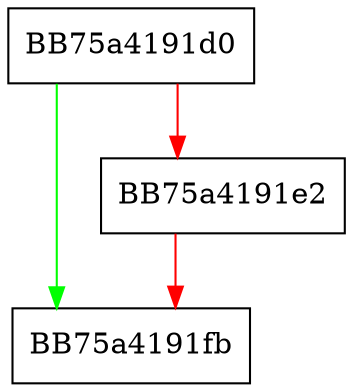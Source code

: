 digraph ClearDnsServers {
  node [shape="box"];
  graph [splines=ortho];
  BB75a4191d0 -> BB75a4191fb [color="green"];
  BB75a4191d0 -> BB75a4191e2 [color="red"];
  BB75a4191e2 -> BB75a4191fb [color="red"];
}